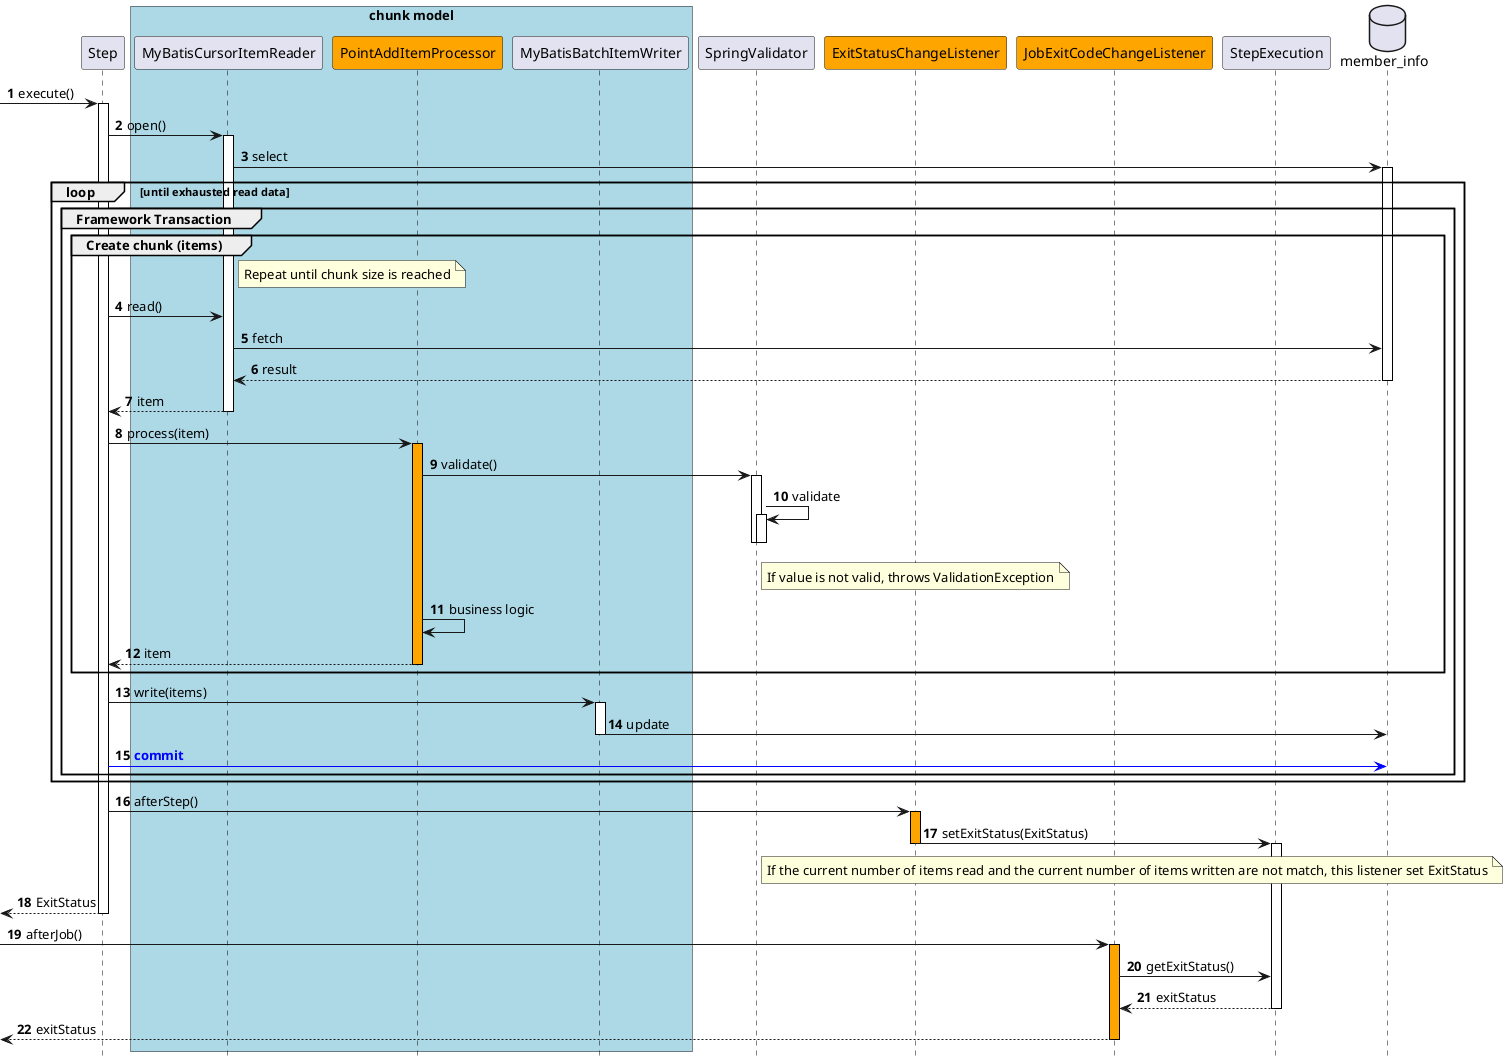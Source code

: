 @startuml

hide footbox
autonumber

participant Step
box "chunk model" #lightblue
participant MyBatisCursorItemReader
participant PointAddItemProcessor #Orange
participant MyBatisBatchItemWriter
end box
participant SpringValidator
participant ExitStatusChangeListener #Orange
participant JobExitCodeChangeListener #Orange
participant StepExecution
database "member_info" as db

[->Step : execute()
activate Step
Step -> MyBatisCursorItemReader : open()
activate MyBatisCursorItemReader
MyBatisCursorItemReader -> db : select
activate db
loop until exhausted read data
    group Framework Transaction
        group Create chunk (items)
            note right of MyBatisCursorItemReader: Repeat until chunk size is reached
            Step -> MyBatisCursorItemReader : read()
            MyBatisCursorItemReader -> db : fetch
            db --> MyBatisCursorItemReader : result
            deactivate db
            MyBatisCursorItemReader --> Step : item
            deactivate MyBatisCursorItemReader
            Step -> PointAddItemProcessor : process(item)
            activate PointAddItemProcessor #Orange
            PointAddItemProcessor -> SpringValidator : validate()
            activate SpringValidator
            SpringValidator -> SpringValidator : validate
            activate SpringValidator
            note right of SpringValidator: If value is not valid, throws ValidationException
            deactivate SpringValidator
            deactivate SpringValidator
            PointAddItemProcessor -> PointAddItemProcessor : business logic
            PointAddItemProcessor --> Step : item
            deactivate PointAddItemProcessor
        end
        Step -> MyBatisBatchItemWriter : write(items)
        activate MyBatisBatchItemWriter
        MyBatisBatchItemWriter -> db : update
        deactivate MyBatisBatchItemWriter
        Step [#blue]-> db : <font color="blue"><b>commit</b></font>
    end
end
Step -> ExitStatusChangeListener : afterStep()
activate ExitStatusChangeListener #Orange
ExitStatusChangeListener -> StepExecution : setExitStatus(ExitStatus)
deactivate ExitStatusChangeListener
note right of SpringValidator: If the current number of items read and the current number of items written are not match, this listener set ExitStatus
activate StepExecution
Step-->[ : ExitStatus
deactivate Step
[-> JobExitCodeChangeListener: afterJob()
activate JobExitCodeChangeListener #Orange
JobExitCodeChangeListener -> StepExecution : getExitStatus()
StepExecution --> JobExitCodeChangeListener : exitStatus
deactivate StepExecution
JobExitCodeChangeListener -->[ : exitStatus
deactivate JobExitCodeChangeListener

'Set styles such as format and color of each figure
skinparam Note {
  BackgroundColor #b7fab1
  BorderColor black
}

skinparam Class {
  BorderColor black
  ArrowColor black
}

skinparam Sequence {
  BorderColor black
  ActorBorderColor black
  ArrowColor black
  LifeLineBorderColor black
  BoxLineColor black
  ParticipantBorderColor black
}

skinparam componentStyle uml2

skinparam Component {
  BorderColor black
  ArrowColor black
}

skinparam Interface {
  BorderColor black
  ArrowColor black
}

@enduml
